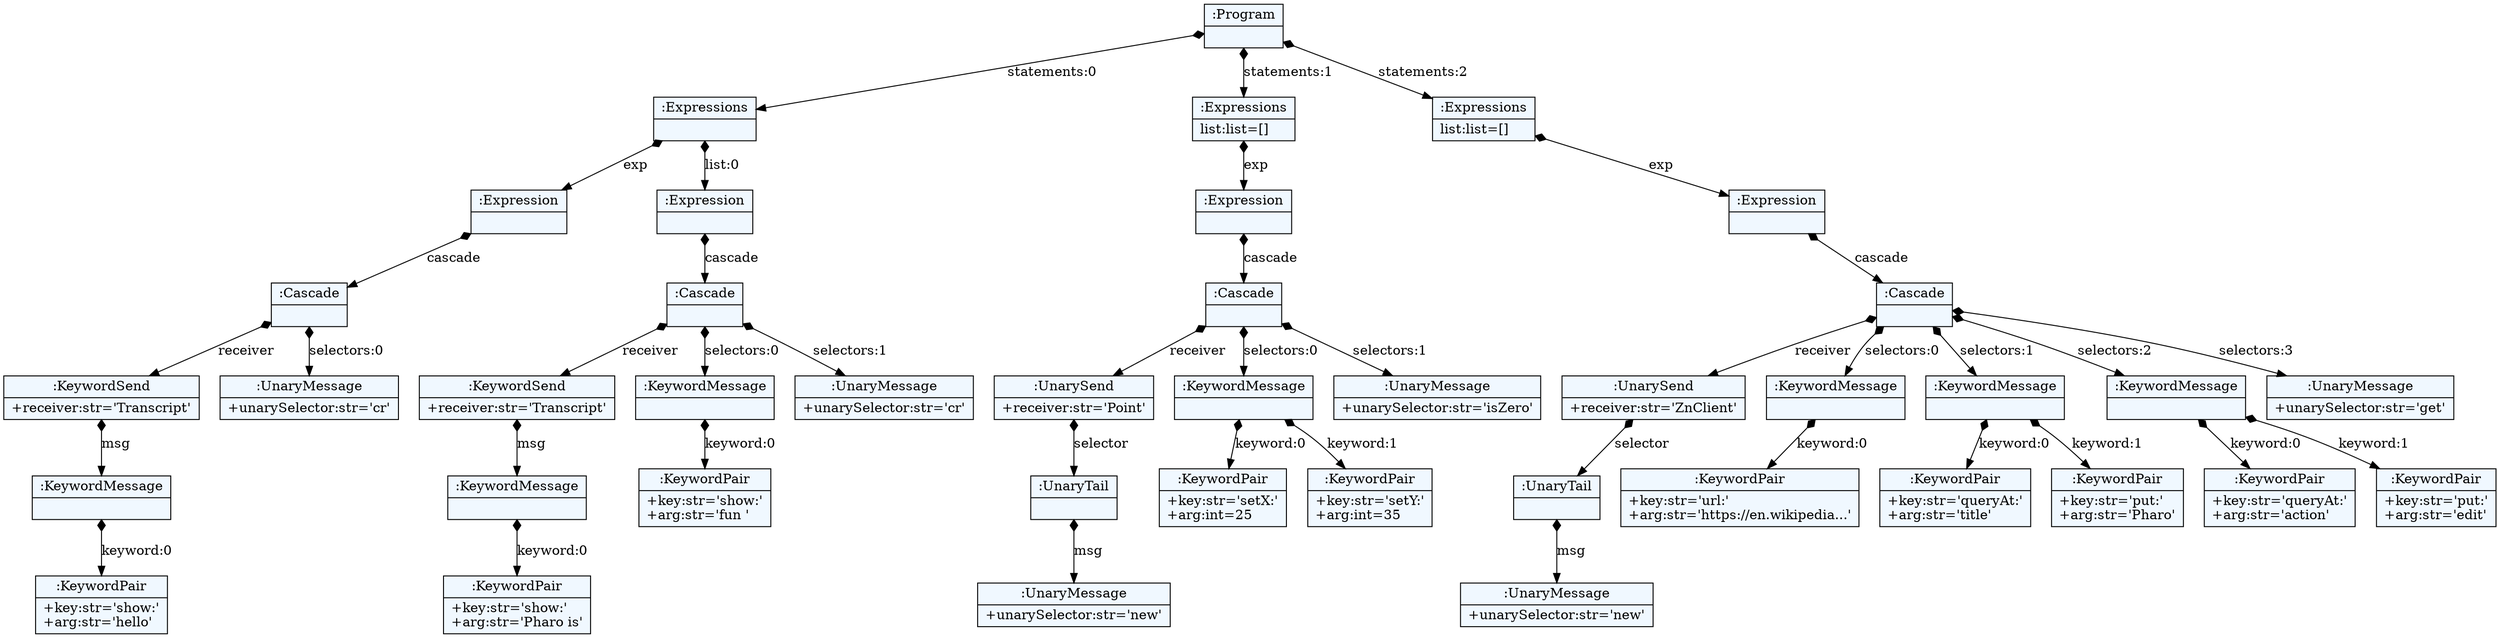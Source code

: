 
    digraph textX {
    fontname = "Bitstream Vera Sans"
    fontsize = 8
    node[
        shape=record,
        style=filled,
        fillcolor=aliceblue
    ]
    nodesep = 0.3
    edge[dir=black,arrowtail=empty]


2161864177872 -> 2161881495424 [label="statements:0" arrowtail=diamond dir=both]
2161881495424 -> 2161881495928 [label="exp" arrowtail=diamond dir=both]
2161881495928 -> 2161881497496 [label="cascade" arrowtail=diamond dir=both]
2161881497496 -> 2161881496712 [label="receiver" arrowtail=diamond dir=both]
2161881496712 -> 2161849384576 [label="msg" arrowtail=diamond dir=both]
2161849384576 -> 2161849384688 [label="keyword:0" arrowtail=diamond dir=both]
2161849384688[label="{:KeywordPair|+key:str='show:'\l+arg:str='hello'\l}"]
2161849384576[label="{:KeywordMessage|}"]
2161881496712[label="{:KeywordSend|+receiver:str='Transcript'\l}"]
2161881497496 -> 2161881635640 [label="selectors:0" arrowtail=diamond dir=both]
2161881635640[label="{:UnaryMessage|+unarySelector:str='cr'\l}"]
2161881497496[label="{:Cascade|}"]
2161881495928[label="{:Expression|}"]
2161881495424 -> 2161881495984 [label="list:0" arrowtail=diamond dir=both]
2161881495984 -> 2161881496320 [label="cascade" arrowtail=diamond dir=both]
2161881496320 -> 2161849384744 [label="receiver" arrowtail=diamond dir=both]
2161849384744 -> 2161859686472 [label="msg" arrowtail=diamond dir=both]
2161859686472 -> 2161859686640 [label="keyword:0" arrowtail=diamond dir=both]
2161859686640[label="{:KeywordPair|+key:str='show:'\l+arg:str='Pharo is'\l}"]
2161859686472[label="{:KeywordMessage|}"]
2161849384744[label="{:KeywordSend|+receiver:str='Transcript'\l}"]
2161881496320 -> 2161849384632 [label="selectors:0" arrowtail=diamond dir=both]
2161849384632 -> 2161859686584 [label="keyword:0" arrowtail=diamond dir=both]
2161859686584[label="{:KeywordPair|+key:str='show:'\l+arg:str='fun '\l}"]
2161849384632[label="{:KeywordMessage|}"]
2161881496320 -> 2161849384800 [label="selectors:1" arrowtail=diamond dir=both]
2161849384800[label="{:UnaryMessage|+unarySelector:str='cr'\l}"]
2161881496320[label="{:Cascade|}"]
2161881495984[label="{:Expression|}"]
2161881495424[label="{:Expressions|}"]
2161864177872 -> 2161881495760 [label="statements:1" arrowtail=diamond dir=both]
2161881495760 -> 2161881497216 [label="exp" arrowtail=diamond dir=both]
2161881497216 -> 2161859686528 [label="cascade" arrowtail=diamond dir=both]
2161859686528 -> 2161859686752 [label="receiver" arrowtail=diamond dir=both]
2161859686752 -> 2161859687200 [label="selector" arrowtail=diamond dir=both]
2161859687200 -> 2161859687312 [label="msg" arrowtail=diamond dir=both]
2161859687312[label="{:UnaryMessage|+unarySelector:str='new'\l}"]
2161859687200[label="{:UnaryTail|}"]
2161859686752[label="{:UnarySend|+receiver:str='Point'\l}"]
2161859686528 -> 2161859687032 [label="selectors:0" arrowtail=diamond dir=both]
2161859687032 -> 2161859687256 [label="keyword:0" arrowtail=diamond dir=both]
2161859687256[label="{:KeywordPair|+key:str='setX:'\l+arg:int=25\l}"]
2161859687032 -> 2161859687368 [label="keyword:1" arrowtail=diamond dir=both]
2161859687368[label="{:KeywordPair|+key:str='setY:'\l+arg:int=35\l}"]
2161859687032[label="{:KeywordMessage|}"]
2161859686528 -> 2161859687088 [label="selectors:1" arrowtail=diamond dir=both]
2161859687088[label="{:UnaryMessage|+unarySelector:str='isZero'\l}"]
2161859686528[label="{:Cascade|}"]
2161881497216[label="{:Expression|}"]
2161881495760[label="{:Expressions|list:list=[]\l}"]
2161864177872 -> 2161881496096 [label="statements:2" arrowtail=diamond dir=both]
2161881496096 -> 2161849384520 [label="exp" arrowtail=diamond dir=both]
2161849384520 -> 2161859687144 [label="cascade" arrowtail=diamond dir=both]
2161859687144 -> 2161859687592 [label="receiver" arrowtail=diamond dir=both]
2161859687592 -> 2161859687872 [label="selector" arrowtail=diamond dir=both]
2161859687872 -> 2161859687984 [label="msg" arrowtail=diamond dir=both]
2161859687984[label="{:UnaryMessage|+unarySelector:str='new'\l}"]
2161859687872[label="{:UnaryTail|}"]
2161859687592[label="{:UnarySend|+receiver:str='ZnClient'\l}"]
2161859687144 -> 2161859687648 [label="selectors:0" arrowtail=diamond dir=both]
2161859687648 -> 2161859687928 [label="keyword:0" arrowtail=diamond dir=both]
2161859687928[label="{:KeywordPair|+key:str='url:'\l+arg:str='https://en.wikipedia...'\l}"]
2161859687648[label="{:KeywordMessage|}"]
2161859687144 -> 2161859687760 [label="selectors:1" arrowtail=diamond dir=both]
2161859687760 -> 2161859688096 [label="keyword:0" arrowtail=diamond dir=both]
2161859688096[label="{:KeywordPair|+key:str='queryAt:'\l+arg:str='title'\l}"]
2161859687760 -> 2161859688264 [label="keyword:1" arrowtail=diamond dir=both]
2161859688264[label="{:KeywordPair|+key:str='put:'\l+arg:str='Pharo'\l}"]
2161859687760[label="{:KeywordMessage|}"]
2161859687144 -> 2161859687816 [label="selectors:2" arrowtail=diamond dir=both]
2161859687816 -> 2161859688320 [label="keyword:0" arrowtail=diamond dir=both]
2161859688320[label="{:KeywordPair|+key:str='queryAt:'\l+arg:str='action'\l}"]
2161859687816 -> 2161859688544 [label="keyword:1" arrowtail=diamond dir=both]
2161859688544[label="{:KeywordPair|+key:str='put:'\l+arg:str='edit'\l}"]
2161859687816[label="{:KeywordMessage|}"]
2161859687144 -> 2161859688040 [label="selectors:3" arrowtail=diamond dir=both]
2161859688040[label="{:UnaryMessage|+unarySelector:str='get'\l}"]
2161859687144[label="{:Cascade|}"]
2161849384520[label="{:Expression|}"]
2161881496096[label="{:Expressions|list:list=[]\l}"]
2161864177872[label="{:Program|}"]

}

